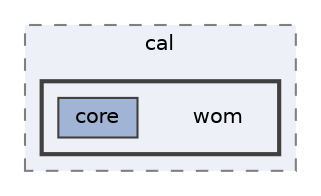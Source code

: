 digraph "repository/wom-core/src/main/java/com/sterlite/cal/wom"
{
 // LATEX_PDF_SIZE
  bgcolor="transparent";
  edge [fontname=Helvetica,fontsize=10,labelfontname=Helvetica,labelfontsize=10];
  node [fontname=Helvetica,fontsize=10,shape=box,height=0.2,width=0.4];
  compound=true
  subgraph clusterdir_2f97ed5130b210a0037a3e4bdb090c5c {
    graph [ bgcolor="#edf0f7", pencolor="grey50", label="cal", fontname=Helvetica,fontsize=10 style="filled,dashed", URL="dir_2f97ed5130b210a0037a3e4bdb090c5c.html",tooltip=""]
  subgraph clusterdir_bd49aaed65ee611ad63be05af6c69d5e {
    graph [ bgcolor="#edf0f7", pencolor="grey25", label="", fontname=Helvetica,fontsize=10 style="filled,bold", URL="dir_bd49aaed65ee611ad63be05af6c69d5e.html",tooltip=""]
    dir_bd49aaed65ee611ad63be05af6c69d5e [shape=plaintext, label="wom"];
  dir_f3087650734ef04fcba97d017ec41c9a [label="core", fillcolor="#a2b4d6", color="grey25", style="filled", URL="dir_f3087650734ef04fcba97d017ec41c9a.html",tooltip=""];
  }
  }
}
